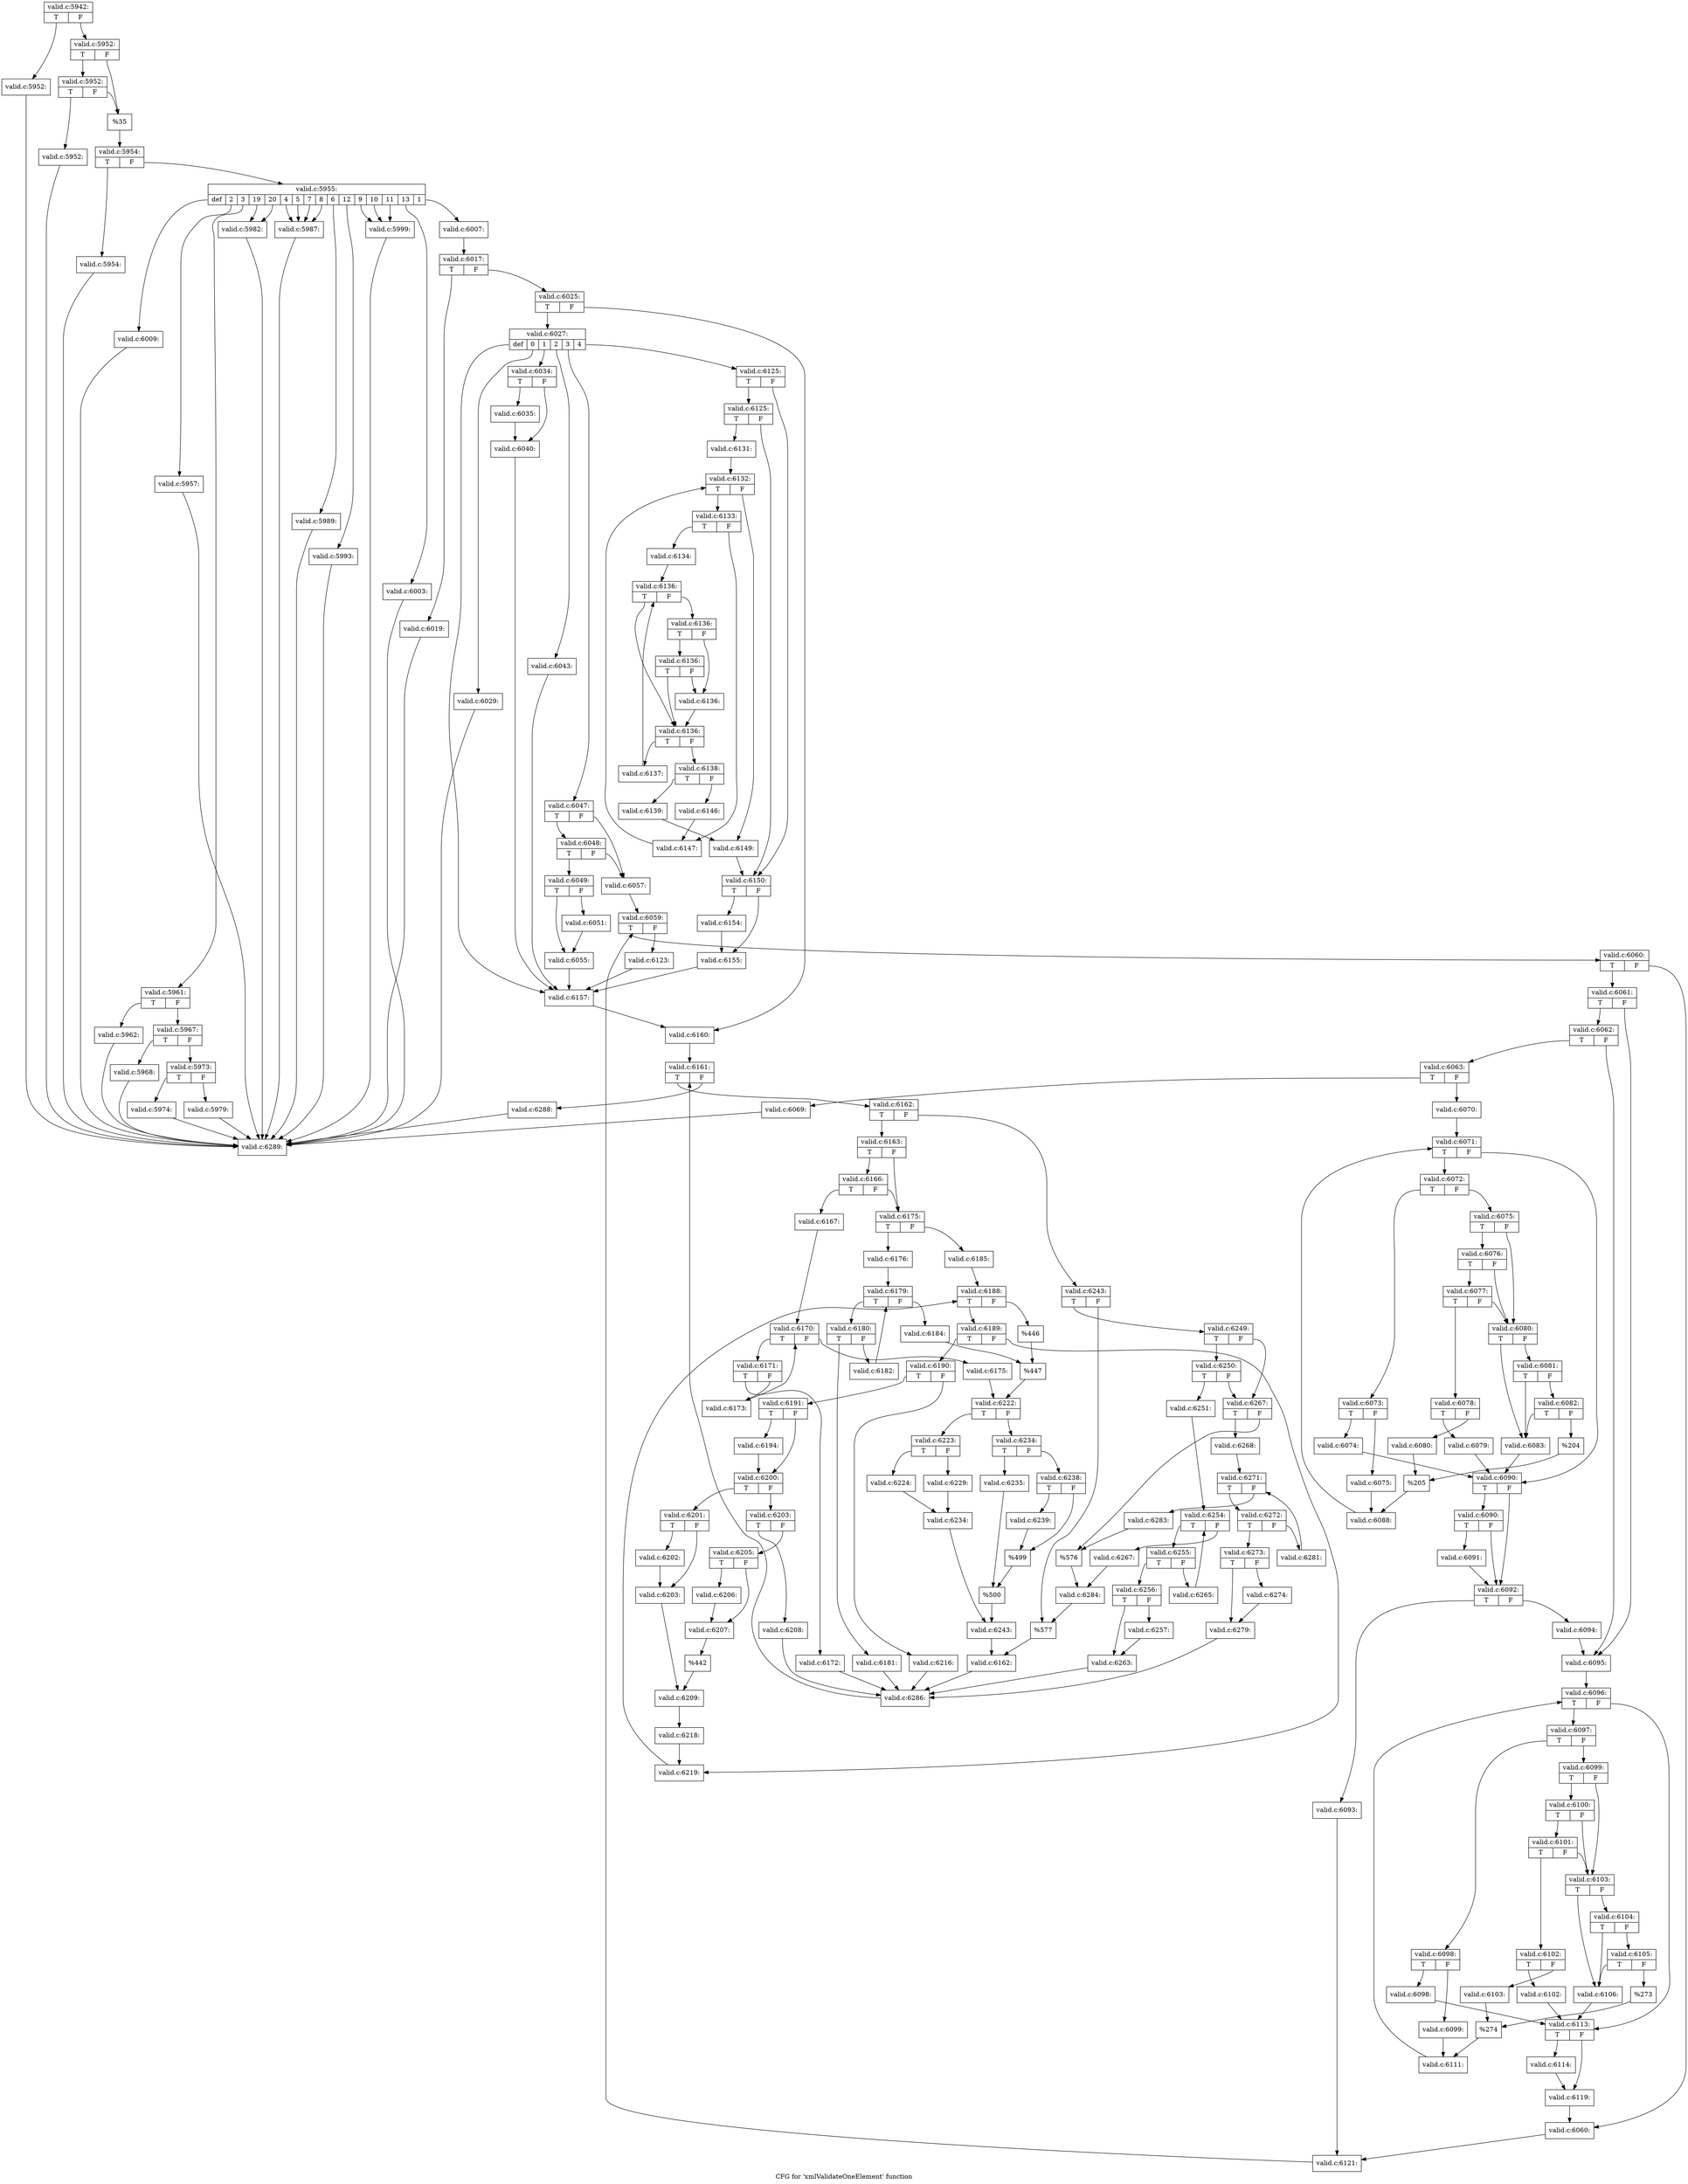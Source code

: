 digraph "CFG for 'xmlValidateOneElement' function" {
	label="CFG for 'xmlValidateOneElement' function";

	Node0x4e6c310 [shape=record,label="{valid.c:5942:|{<s0>T|<s1>F}}"];
	Node0x4e6c310:s0 -> Node0x51855f0;
	Node0x4e6c310:s1 -> Node0x5185690;
	Node0x51855f0 [shape=record,label="{valid.c:5952:}"];
	Node0x51855f0 -> Node0x5171910;
	Node0x5185690 [shape=record,label="{valid.c:5952:|{<s0>T|<s1>F}}"];
	Node0x5185690:s0 -> Node0x5185a70;
	Node0x5185690:s1 -> Node0x5185a20;
	Node0x5185a70 [shape=record,label="{valid.c:5952:|{<s0>T|<s1>F}}"];
	Node0x5185a70:s0 -> Node0x51859d0;
	Node0x5185a70:s1 -> Node0x5185a20;
	Node0x51859d0 [shape=record,label="{valid.c:5952:}"];
	Node0x51859d0 -> Node0x5171910;
	Node0x5185a20 [shape=record,label="{%35}"];
	Node0x5185a20 -> Node0x5185640;
	Node0x5185640 [shape=record,label="{valid.c:5954:|{<s0>T|<s1>F}}"];
	Node0x5185640:s0 -> Node0x5186180;
	Node0x5185640:s1 -> Node0x51861d0;
	Node0x5186180 [shape=record,label="{valid.c:5954:}"];
	Node0x5186180 -> Node0x5171910;
	Node0x51861d0 [shape=record,label="{valid.c:5955:|{<s0>def|<s1>2|<s2>3|<s3>19|<s4>20|<s5>4|<s6>5|<s7>7|<s8>8|<s9>6|<s10>12|<s11>9|<s12>10|<s13>11|<s14>13|<s15>1}}"];
	Node0x51861d0:s0 -> Node0x5186800;
	Node0x51861d0:s1 -> Node0x5186b40;
	Node0x51861d0:s2 -> Node0x5187210;
	Node0x51861d0:s3 -> Node0x51897e0;
	Node0x51861d0:s4 -> Node0x51897e0;
	Node0x51861d0:s5 -> Node0x51899a0;
	Node0x51861d0:s6 -> Node0x51899a0;
	Node0x51861d0:s7 -> Node0x51899a0;
	Node0x51861d0:s8 -> Node0x51899a0;
	Node0x51861d0:s9 -> Node0x5189b60;
	Node0x51861d0:s10 -> Node0x518a230;
	Node0x51861d0:s11 -> Node0x518a900;
	Node0x51861d0:s12 -> Node0x518a900;
	Node0x51861d0:s13 -> Node0x518a900;
	Node0x51861d0:s14 -> Node0x518b3f0;
	Node0x51861d0:s15 -> Node0x518bac0;
	Node0x5186b40 [shape=record,label="{valid.c:5957:}"];
	Node0x5186b40 -> Node0x5171910;
	Node0x5187210 [shape=record,label="{valid.c:5961:|{<s0>T|<s1>F}}"];
	Node0x5187210:s0 -> Node0x5187300;
	Node0x5187210:s1 -> Node0x5187350;
	Node0x5187300 [shape=record,label="{valid.c:5962:}"];
	Node0x5187300 -> Node0x5171910;
	Node0x5187350 [shape=record,label="{valid.c:5967:|{<s0>T|<s1>F}}"];
	Node0x5187350:s0 -> Node0x5187ef0;
	Node0x5187350:s1 -> Node0x5187f40;
	Node0x5187ef0 [shape=record,label="{valid.c:5968:}"];
	Node0x5187ef0 -> Node0x5171910;
	Node0x5187f40 [shape=record,label="{valid.c:5973:|{<s0>T|<s1>F}}"];
	Node0x5187f40:s0 -> Node0x5188ae0;
	Node0x5187f40:s1 -> Node0x5188b30;
	Node0x5188ae0 [shape=record,label="{valid.c:5974:}"];
	Node0x5188ae0 -> Node0x5171910;
	Node0x5188b30 [shape=record,label="{valid.c:5979:}"];
	Node0x5188b30 -> Node0x5171910;
	Node0x51897e0 [shape=record,label="{valid.c:5982:}"];
	Node0x51897e0 -> Node0x5171910;
	Node0x51899a0 [shape=record,label="{valid.c:5987:}"];
	Node0x51899a0 -> Node0x5171910;
	Node0x5189b60 [shape=record,label="{valid.c:5989:}"];
	Node0x5189b60 -> Node0x5171910;
	Node0x518a230 [shape=record,label="{valid.c:5993:}"];
	Node0x518a230 -> Node0x5171910;
	Node0x518a900 [shape=record,label="{valid.c:5999:}"];
	Node0x518a900 -> Node0x5171910;
	Node0x518b3f0 [shape=record,label="{valid.c:6003:}"];
	Node0x518b3f0 -> Node0x5171910;
	Node0x518bac0 [shape=record,label="{valid.c:6007:}"];
	Node0x518bac0 -> Node0x51865f0;
	Node0x5186800 [shape=record,label="{valid.c:6009:}"];
	Node0x5186800 -> Node0x5171910;
	Node0x51865f0 [shape=record,label="{valid.c:6017:|{<s0>T|<s1>F}}"];
	Node0x51865f0:s0 -> Node0x518c700;
	Node0x51865f0:s1 -> Node0x518c750;
	Node0x518c700 [shape=record,label="{valid.c:6019:}"];
	Node0x518c700 -> Node0x5171910;
	Node0x518c750 [shape=record,label="{valid.c:6025:|{<s0>T|<s1>F}}"];
	Node0x518c750:s0 -> Node0x518cbe0;
	Node0x518c750:s1 -> Node0x518cc30;
	Node0x518cbe0 [shape=record,label="{valid.c:6027:|{<s0>def|<s1>0|<s2>1|<s3>2|<s4>3|<s5>4}}"];
	Node0x518cbe0:s0 -> Node0x518d0b0;
	Node0x518cbe0:s1 -> Node0x518d5a0;
	Node0x518cbe0:s2 -> Node0x518de40;
	Node0x518cbe0:s3 -> Node0x518eaf0;
	Node0x518cbe0:s4 -> Node0x518ebd0;
	Node0x518cbe0:s5 -> Node0x519d5d0;
	Node0x518d5a0 [shape=record,label="{valid.c:6029:}"];
	Node0x518d5a0 -> Node0x5171910;
	Node0x518de40 [shape=record,label="{valid.c:6034:|{<s0>T|<s1>F}}"];
	Node0x518de40:s0 -> Node0x518df30;
	Node0x518de40:s1 -> Node0x518df80;
	Node0x518df30 [shape=record,label="{valid.c:6035:}"];
	Node0x518df30 -> Node0x518df80;
	Node0x518df80 [shape=record,label="{valid.c:6040:}"];
	Node0x518df80 -> Node0x518d0b0;
	Node0x518eaf0 [shape=record,label="{valid.c:6043:}"];
	Node0x518eaf0 -> Node0x518d0b0;
	Node0x518ebd0 [shape=record,label="{valid.c:6047:|{<s0>T|<s1>F}}"];
	Node0x518ebd0:s0 -> Node0x518ed60;
	Node0x518ebd0:s1 -> Node0x518ed10;
	Node0x518ed60 [shape=record,label="{valid.c:6048:|{<s0>T|<s1>F}}"];
	Node0x518ed60:s0 -> Node0x518ecc0;
	Node0x518ed60:s1 -> Node0x518ed10;
	Node0x518ecc0 [shape=record,label="{valid.c:6049:|{<s0>T|<s1>F}}"];
	Node0x518ecc0:s0 -> Node0x518fef0;
	Node0x518ecc0:s1 -> Node0x5119a40;
	Node0x5119a40 [shape=record,label="{valid.c:6051:}"];
	Node0x5119a40 -> Node0x518fef0;
	Node0x518fef0 [shape=record,label="{valid.c:6055:}"];
	Node0x518fef0 -> Node0x518d0b0;
	Node0x518ed10 [shape=record,label="{valid.c:6057:}"];
	Node0x518ed10 -> Node0x5190c40;
	Node0x5190c40 [shape=record,label="{valid.c:6059:|{<s0>T|<s1>F}}"];
	Node0x5190c40:s0 -> Node0x5190ff0;
	Node0x5190c40:s1 -> Node0x5190e20;
	Node0x5190ff0 [shape=record,label="{valid.c:6060:|{<s0>T|<s1>F}}"];
	Node0x5190ff0:s0 -> Node0x5191130;
	Node0x5190ff0:s1 -> Node0x5191180;
	Node0x5191130 [shape=record,label="{valid.c:6061:|{<s0>T|<s1>F}}"];
	Node0x5191130:s0 -> Node0x51917f0;
	Node0x5191130:s1 -> Node0x51917a0;
	Node0x51917f0 [shape=record,label="{valid.c:6062:|{<s0>T|<s1>F}}"];
	Node0x51917f0:s0 -> Node0x5191750;
	Node0x51917f0:s1 -> Node0x51917a0;
	Node0x5191750 [shape=record,label="{valid.c:6063:|{<s0>T|<s1>F}}"];
	Node0x5191750:s0 -> Node0x5192dc0;
	Node0x5191750:s1 -> Node0x5192e10;
	Node0x5192dc0 [shape=record,label="{valid.c:6069:}"];
	Node0x5192dc0 -> Node0x5171910;
	Node0x5192e10 [shape=record,label="{valid.c:6070:}"];
	Node0x5192e10 -> Node0x51934d0;
	Node0x51934d0 [shape=record,label="{valid.c:6071:|{<s0>T|<s1>F}}"];
	Node0x51934d0:s0 -> Node0x5193880;
	Node0x51934d0:s1 -> Node0x51936b0;
	Node0x5193880 [shape=record,label="{valid.c:6072:|{<s0>T|<s1>F}}"];
	Node0x5193880:s0 -> Node0x51939c0;
	Node0x5193880:s1 -> Node0x5193a60;
	Node0x51939c0 [shape=record,label="{valid.c:6073:|{<s0>T|<s1>F}}"];
	Node0x51939c0:s0 -> Node0x5193df0;
	Node0x51939c0:s1 -> Node0x5193e40;
	Node0x5193df0 [shape=record,label="{valid.c:6074:}"];
	Node0x5193df0 -> Node0x51936b0;
	Node0x5193e40 [shape=record,label="{valid.c:6075:}"];
	Node0x5193e40 -> Node0x5193a10;
	Node0x5193a60 [shape=record,label="{valid.c:6075:|{<s0>T|<s1>F}}"];
	Node0x5193a60:s0 -> Node0x51945e0;
	Node0x5193a60:s1 -> Node0x5194510;
	Node0x51945e0 [shape=record,label="{valid.c:6076:|{<s0>T|<s1>F}}"];
	Node0x51945e0:s0 -> Node0x5194560;
	Node0x51945e0:s1 -> Node0x5194510;
	Node0x5194560 [shape=record,label="{valid.c:6077:|{<s0>T|<s1>F}}"];
	Node0x5194560:s0 -> Node0x5194470;
	Node0x5194560:s1 -> Node0x5194510;
	Node0x5194470 [shape=record,label="{valid.c:6078:|{<s0>T|<s1>F}}"];
	Node0x5194470:s0 -> Node0x5195210;
	Node0x5194470:s1 -> Node0x5195260;
	Node0x5195210 [shape=record,label="{valid.c:6079:}"];
	Node0x5195210 -> Node0x51936b0;
	Node0x5195260 [shape=record,label="{valid.c:6080:}"];
	Node0x5195260 -> Node0x51944c0;
	Node0x5194510 [shape=record,label="{valid.c:6080:|{<s0>T|<s1>F}}"];
	Node0x5194510:s0 -> Node0x51959c0;
	Node0x5194510:s1 -> Node0x5195ae0;
	Node0x5195ae0 [shape=record,label="{valid.c:6081:|{<s0>T|<s1>F}}"];
	Node0x5195ae0:s0 -> Node0x51959c0;
	Node0x5195ae0:s1 -> Node0x5195a60;
	Node0x5195a60 [shape=record,label="{valid.c:6082:|{<s0>T|<s1>F}}"];
	Node0x5195a60:s0 -> Node0x51959c0;
	Node0x5195a60:s1 -> Node0x5195a10;
	Node0x51959c0 [shape=record,label="{valid.c:6083:}"];
	Node0x51959c0 -> Node0x51936b0;
	Node0x5195a10 [shape=record,label="{%204}"];
	Node0x5195a10 -> Node0x51944c0;
	Node0x51944c0 [shape=record,label="{%205}"];
	Node0x51944c0 -> Node0x5193a10;
	Node0x5193a10 [shape=record,label="{valid.c:6088:}"];
	Node0x5193a10 -> Node0x51934d0;
	Node0x51936b0 [shape=record,label="{valid.c:6090:|{<s0>T|<s1>F}}"];
	Node0x51936b0:s0 -> Node0x5197050;
	Node0x51936b0:s1 -> Node0x5197000;
	Node0x5197050 [shape=record,label="{valid.c:6090:|{<s0>T|<s1>F}}"];
	Node0x5197050:s0 -> Node0x5196fb0;
	Node0x5197050:s1 -> Node0x5197000;
	Node0x5196fb0 [shape=record,label="{valid.c:6091:}"];
	Node0x5196fb0 -> Node0x5197000;
	Node0x5197000 [shape=record,label="{valid.c:6092:|{<s0>T|<s1>F}}"];
	Node0x5197000:s0 -> Node0x5197a10;
	Node0x5197000:s1 -> Node0x5197a60;
	Node0x5197a10 [shape=record,label="{valid.c:6093:}"];
	Node0x5197a10 -> Node0x5197c50;
	Node0x5197a60 [shape=record,label="{valid.c:6094:}"];
	Node0x5197a60 -> Node0x51917a0;
	Node0x51917a0 [shape=record,label="{valid.c:6095:}"];
	Node0x51917a0 -> Node0x51989d0;
	Node0x51989d0 [shape=record,label="{valid.c:6096:|{<s0>T|<s1>F}}"];
	Node0x51989d0:s0 -> Node0x5198dc0;
	Node0x51989d0:s1 -> Node0x5198bf0;
	Node0x5198dc0 [shape=record,label="{valid.c:6097:|{<s0>T|<s1>F}}"];
	Node0x5198dc0:s0 -> Node0x5198f80;
	Node0x5198dc0:s1 -> Node0x5199020;
	Node0x5198f80 [shape=record,label="{valid.c:6098:|{<s0>T|<s1>F}}"];
	Node0x5198f80:s0 -> Node0x5199430;
	Node0x5198f80:s1 -> Node0x5199480;
	Node0x5199430 [shape=record,label="{valid.c:6098:}"];
	Node0x5199430 -> Node0x5198bf0;
	Node0x5199480 [shape=record,label="{valid.c:6099:}"];
	Node0x5199480 -> Node0x5198fd0;
	Node0x5199020 [shape=record,label="{valid.c:6099:|{<s0>T|<s1>F}}"];
	Node0x5199020:s0 -> Node0x5199c60;
	Node0x5199020:s1 -> Node0x5199b90;
	Node0x5199c60 [shape=record,label="{valid.c:6100:|{<s0>T|<s1>F}}"];
	Node0x5199c60:s0 -> Node0x5199be0;
	Node0x5199c60:s1 -> Node0x5199b90;
	Node0x5199be0 [shape=record,label="{valid.c:6101:|{<s0>T|<s1>F}}"];
	Node0x5199be0:s0 -> Node0x5199af0;
	Node0x5199be0:s1 -> Node0x5199b90;
	Node0x5199af0 [shape=record,label="{valid.c:6102:|{<s0>T|<s1>F}}"];
	Node0x5199af0:s0 -> Node0x519a910;
	Node0x5199af0:s1 -> Node0x519a960;
	Node0x519a910 [shape=record,label="{valid.c:6102:}"];
	Node0x519a910 -> Node0x5198bf0;
	Node0x519a960 [shape=record,label="{valid.c:6103:}"];
	Node0x519a960 -> Node0x5199b40;
	Node0x5199b90 [shape=record,label="{valid.c:6103:|{<s0>T|<s1>F}}"];
	Node0x5199b90:s0 -> Node0x519b100;
	Node0x5199b90:s1 -> Node0x519b220;
	Node0x519b220 [shape=record,label="{valid.c:6104:|{<s0>T|<s1>F}}"];
	Node0x519b220:s0 -> Node0x519b100;
	Node0x519b220:s1 -> Node0x519b1a0;
	Node0x519b1a0 [shape=record,label="{valid.c:6105:|{<s0>T|<s1>F}}"];
	Node0x519b1a0:s0 -> Node0x519b100;
	Node0x519b1a0:s1 -> Node0x519b150;
	Node0x519b100 [shape=record,label="{valid.c:6106:}"];
	Node0x519b100 -> Node0x5198bf0;
	Node0x519b150 [shape=record,label="{%273}"];
	Node0x519b150 -> Node0x5199b40;
	Node0x5199b40 [shape=record,label="{%274}"];
	Node0x5199b40 -> Node0x5198fd0;
	Node0x5198fd0 [shape=record,label="{valid.c:6111:}"];
	Node0x5198fd0 -> Node0x51989d0;
	Node0x5198bf0 [shape=record,label="{valid.c:6113:|{<s0>T|<s1>F}}"];
	Node0x5198bf0:s0 -> Node0x519c660;
	Node0x5198bf0:s1 -> Node0x519c6b0;
	Node0x519c660 [shape=record,label="{valid.c:6114:}"];
	Node0x519c660 -> Node0x519c6b0;
	Node0x519c6b0 [shape=record,label="{valid.c:6119:}"];
	Node0x519c6b0 -> Node0x5191180;
	Node0x5191180 [shape=record,label="{valid.c:6060:}"];
	Node0x5191180 -> Node0x5197c50;
	Node0x5197c50 [shape=record,label="{valid.c:6121:}"];
	Node0x5197c50 -> Node0x5190c40;
	Node0x5190e20 [shape=record,label="{valid.c:6123:}"];
	Node0x5190e20 -> Node0x518d0b0;
	Node0x519d5d0 [shape=record,label="{valid.c:6125:|{<s0>T|<s1>F}}"];
	Node0x519d5d0:s0 -> Node0x519d760;
	Node0x519d5d0:s1 -> Node0x519d710;
	Node0x519d760 [shape=record,label="{valid.c:6125:|{<s0>T|<s1>F}}"];
	Node0x519d760:s0 -> Node0x519d6c0;
	Node0x519d760:s1 -> Node0x519d710;
	Node0x519d6c0 [shape=record,label="{valid.c:6131:}"];
	Node0x519d6c0 -> Node0x519e050;
	Node0x519e050 [shape=record,label="{valid.c:6132:|{<s0>T|<s1>F}}"];
	Node0x519e050:s0 -> Node0x519e440;
	Node0x519e050:s1 -> Node0x519e270;
	Node0x519e440 [shape=record,label="{valid.c:6133:|{<s0>T|<s1>F}}"];
	Node0x519e440:s0 -> Node0x519e600;
	Node0x519e440:s1 -> Node0x519e650;
	Node0x519e600 [shape=record,label="{valid.c:6134:}"];
	Node0x519e600 -> Node0x519eea0;
	Node0x519eea0 [shape=record,label="{valid.c:6136:|{<s0>T|<s1>F}}"];
	Node0x519eea0:s0 -> Node0x519f140;
	Node0x519eea0:s1 -> Node0x519f1e0;
	Node0x519f1e0 [shape=record,label="{valid.c:6136:|{<s0>T|<s1>F}}"];
	Node0x519f1e0:s0 -> Node0x519f440;
	Node0x519f1e0:s1 -> Node0x519f190;
	Node0x519f440 [shape=record,label="{valid.c:6136:|{<s0>T|<s1>F}}"];
	Node0x519f440:s0 -> Node0x519f140;
	Node0x519f440:s1 -> Node0x519f190;
	Node0x519f190 [shape=record,label="{valid.c:6136:}"];
	Node0x519f190 -> Node0x519f140;
	Node0x519f140 [shape=record,label="{valid.c:6136:|{<s0>T|<s1>F}}"];
	Node0x519f140:s0 -> Node0x519f870;
	Node0x519f140:s1 -> Node0x519f0c0;
	Node0x519f870 [shape=record,label="{valid.c:6137:}"];
	Node0x519f870 -> Node0x519eea0;
	Node0x519f0c0 [shape=record,label="{valid.c:6138:|{<s0>T|<s1>F}}"];
	Node0x519f0c0:s0 -> Node0x519fe60;
	Node0x519f0c0:s1 -> Node0x519feb0;
	Node0x519fe60 [shape=record,label="{valid.c:6139:}"];
	Node0x519fe60 -> Node0x519e270;
	Node0x519feb0 [shape=record,label="{valid.c:6146:}"];
	Node0x519feb0 -> Node0x519e650;
	Node0x519e650 [shape=record,label="{valid.c:6147:}"];
	Node0x519e650 -> Node0x519e050;
	Node0x519e270 [shape=record,label="{valid.c:6149:}"];
	Node0x519e270 -> Node0x519d710;
	Node0x519d710 [shape=record,label="{valid.c:6150:|{<s0>T|<s1>F}}"];
	Node0x519d710:s0 -> Node0x51a1fd0;
	Node0x519d710:s1 -> Node0x51a2300;
	Node0x51a1fd0 [shape=record,label="{valid.c:6154:}"];
	Node0x51a1fd0 -> Node0x51a2300;
	Node0x51a2300 [shape=record,label="{valid.c:6155:}"];
	Node0x51a2300 -> Node0x518d0b0;
	Node0x518d0b0 [shape=record,label="{valid.c:6157:}"];
	Node0x518d0b0 -> Node0x518cc30;
	Node0x518cc30 [shape=record,label="{valid.c:6160:}"];
	Node0x518cc30 -> Node0x518d260;
	Node0x518d260 [shape=record,label="{valid.c:6161:|{<s0>T|<s1>F}}"];
	Node0x518d260:s0 -> Node0x51a2f50;
	Node0x518d260:s1 -> Node0x51a2d80;
	Node0x51a2f50 [shape=record,label="{valid.c:6162:|{<s0>T|<s1>F}}"];
	Node0x51a2f50:s0 -> Node0x51a3090;
	Node0x51a2f50:s1 -> Node0x51a3130;
	Node0x51a3090 [shape=record,label="{valid.c:6163:|{<s0>T|<s1>F}}"];
	Node0x51a3090:s0 -> Node0x51a3960;
	Node0x51a3090:s1 -> Node0x51a3910;
	Node0x51a3960 [shape=record,label="{valid.c:6166:|{<s0>T|<s1>F}}"];
	Node0x51a3960:s0 -> Node0x51a3870;
	Node0x51a3960:s1 -> Node0x51a3910;
	Node0x51a3870 [shape=record,label="{valid.c:6167:}"];
	Node0x51a3870 -> Node0x51a4680;
	Node0x51a4680 [shape=record,label="{valid.c:6170:|{<s0>T|<s1>F}}"];
	Node0x51a4680:s0 -> Node0x51a4a30;
	Node0x51a4680:s1 -> Node0x51a4860;
	Node0x51a4a30 [shape=record,label="{valid.c:6171:|{<s0>T|<s1>F}}"];
	Node0x51a4a30:s0 -> Node0x51a4b70;
	Node0x51a4a30:s1 -> Node0x51a4bc0;
	Node0x51a4b70 [shape=record,label="{valid.c:6172:}"];
	Node0x51a4b70 -> Node0x51a4ef0;
	Node0x51a4bc0 [shape=record,label="{valid.c:6173:}"];
	Node0x51a4bc0 -> Node0x51a4680;
	Node0x51a4860 [shape=record,label="{valid.c:6175:}"];
	Node0x51a4860 -> Node0x51a38c0;
	Node0x51a3910 [shape=record,label="{valid.c:6175:|{<s0>T|<s1>F}}"];
	Node0x51a3910:s0 -> Node0x51a53c0;
	Node0x51a3910:s1 -> Node0x51a5460;
	Node0x51a53c0 [shape=record,label="{valid.c:6176:}"];
	Node0x51a53c0 -> Node0x51a5e80;
	Node0x51a5e80 [shape=record,label="{valid.c:6179:|{<s0>T|<s1>F}}"];
	Node0x51a5e80:s0 -> Node0x51a6230;
	Node0x51a5e80:s1 -> Node0x51a6060;
	Node0x51a6230 [shape=record,label="{valid.c:6180:|{<s0>T|<s1>F}}"];
	Node0x51a6230:s0 -> Node0x51a6370;
	Node0x51a6230:s1 -> Node0x51a63c0;
	Node0x51a6370 [shape=record,label="{valid.c:6181:}"];
	Node0x51a6370 -> Node0x51a4ef0;
	Node0x51a63c0 [shape=record,label="{valid.c:6182:}"];
	Node0x51a63c0 -> Node0x51a5e80;
	Node0x51a6060 [shape=record,label="{valid.c:6184:}"];
	Node0x51a6060 -> Node0x51a5410;
	Node0x51a5460 [shape=record,label="{valid.c:6185:}"];
	Node0x51a5460 -> Node0x51a7190;
	Node0x51a7190 [shape=record,label="{valid.c:6188:|{<s0>T|<s1>F}}"];
	Node0x51a7190:s0 -> Node0x51a7580;
	Node0x51a7190:s1 -> Node0x51a73b0;
	Node0x51a7580 [shape=record,label="{valid.c:6189:|{<s0>T|<s1>F}}"];
	Node0x51a7580:s0 -> Node0x51a7740;
	Node0x51a7580:s1 -> Node0x51a7790;
	Node0x51a7740 [shape=record,label="{valid.c:6190:|{<s0>T|<s1>F}}"];
	Node0x51a7740:s0 -> Node0x51a7d70;
	Node0x51a7740:s1 -> Node0x51a7e10;
	Node0x51a7d70 [shape=record,label="{valid.c:6191:|{<s0>T|<s1>F}}"];
	Node0x51a7d70:s0 -> Node0x51a87b0;
	Node0x51a7d70:s1 -> Node0x51a8800;
	Node0x51a87b0 [shape=record,label="{valid.c:6194:}"];
	Node0x51a87b0 -> Node0x51a8800;
	Node0x51a8800 [shape=record,label="{valid.c:6200:|{<s0>T|<s1>F}}"];
	Node0x51a8800:s0 -> Node0x51a8e20;
	Node0x51a8800:s1 -> Node0x51a8ec0;
	Node0x51a8e20 [shape=record,label="{valid.c:6201:|{<s0>T|<s1>F}}"];
	Node0x51a8e20:s0 -> Node0x51a9280;
	Node0x51a8e20:s1 -> Node0x51a92d0;
	Node0x51a9280 [shape=record,label="{valid.c:6202:}"];
	Node0x51a9280 -> Node0x51a92d0;
	Node0x51a92d0 [shape=record,label="{valid.c:6203:}"];
	Node0x51a92d0 -> Node0x51a8e70;
	Node0x51a8ec0 [shape=record,label="{valid.c:6203:|{<s0>T|<s1>F}}"];
	Node0x51a8ec0:s0 -> Node0x51a9860;
	Node0x51a8ec0:s1 -> Node0x51a97c0;
	Node0x51a97c0 [shape=record,label="{valid.c:6205:|{<s0>T|<s1>F}}"];
	Node0x51a97c0:s0 -> Node0x51a9f20;
	Node0x51a97c0:s1 -> Node0x51a9f70;
	Node0x51a9f20 [shape=record,label="{valid.c:6206:}"];
	Node0x51a9f20 -> Node0x51a9f70;
	Node0x51a9f70 [shape=record,label="{valid.c:6207:}"];
	Node0x51a9f70 -> Node0x51a9810;
	Node0x51a9860 [shape=record,label="{valid.c:6208:}"];
	Node0x51a9860 -> Node0x51a4ef0;
	Node0x51a9810 [shape=record,label="{%442}"];
	Node0x51a9810 -> Node0x51a8e70;
	Node0x51a8e70 [shape=record,label="{valid.c:6209:}"];
	Node0x51a8e70 -> Node0x51a7dc0;
	Node0x51a7e10 [shape=record,label="{valid.c:6216:}"];
	Node0x51a7e10 -> Node0x51a4ef0;
	Node0x51a7dc0 [shape=record,label="{valid.c:6218:}"];
	Node0x51a7dc0 -> Node0x51a7790;
	Node0x51a7790 [shape=record,label="{valid.c:6219:}"];
	Node0x51a7790 -> Node0x51a7190;
	Node0x51a73b0 [shape=record,label="{%446}"];
	Node0x51a73b0 -> Node0x51a5410;
	Node0x51a5410 [shape=record,label="{%447}"];
	Node0x51a5410 -> Node0x51a38c0;
	Node0x51a38c0 [shape=record,label="{valid.c:6222:|{<s0>T|<s1>F}}"];
	Node0x51a38c0:s0 -> Node0x51aaec0;
	Node0x51a38c0:s1 -> Node0x51aaf60;
	Node0x51aaec0 [shape=record,label="{valid.c:6223:|{<s0>T|<s1>F}}"];
	Node0x51aaec0:s0 -> Node0x51ab350;
	Node0x51aaec0:s1 -> Node0x51ab3f0;
	Node0x51ab350 [shape=record,label="{valid.c:6224:}"];
	Node0x51ab350 -> Node0x51ab3a0;
	Node0x51ab3f0 [shape=record,label="{valid.c:6229:}"];
	Node0x51ab3f0 -> Node0x51ab3a0;
	Node0x51ab3a0 [shape=record,label="{valid.c:6234:}"];
	Node0x51ab3a0 -> Node0x51aaf10;
	Node0x51aaf60 [shape=record,label="{valid.c:6234:|{<s0>T|<s1>F}}"];
	Node0x51aaf60:s0 -> Node0x51acf70;
	Node0x51aaf60:s1 -> Node0x51ad010;
	Node0x51acf70 [shape=record,label="{valid.c:6235:}"];
	Node0x51acf70 -> Node0x51acfc0;
	Node0x51ad010 [shape=record,label="{valid.c:6238:|{<s0>T|<s1>F}}"];
	Node0x51ad010:s0 -> Node0x51ade40;
	Node0x51ad010:s1 -> Node0x51ade90;
	Node0x51ade40 [shape=record,label="{valid.c:6239:}"];
	Node0x51ade40 -> Node0x51ade90;
	Node0x51ade90 [shape=record,label="{%499}"];
	Node0x51ade90 -> Node0x51acfc0;
	Node0x51acfc0 [shape=record,label="{%500}"];
	Node0x51acfc0 -> Node0x51aaf10;
	Node0x51aaf10 [shape=record,label="{valid.c:6243:}"];
	Node0x51aaf10 -> Node0x51a30e0;
	Node0x51a3130 [shape=record,label="{valid.c:6243:|{<s0>T|<s1>F}}"];
	Node0x51a3130:s0 -> Node0x51aeee0;
	Node0x51a3130:s1 -> Node0x51aef30;
	Node0x51aeee0 [shape=record,label="{valid.c:6249:|{<s0>T|<s1>F}}"];
	Node0x51aeee0:s0 -> Node0x51af510;
	Node0x51aeee0:s1 -> Node0x51af4c0;
	Node0x51af510 [shape=record,label="{valid.c:6250:|{<s0>T|<s1>F}}"];
	Node0x51af510:s0 -> Node0x51af420;
	Node0x51af510:s1 -> Node0x51af4c0;
	Node0x51af420 [shape=record,label="{valid.c:6251:}"];
	Node0x51af420 -> Node0x51b0270;
	Node0x51b0270 [shape=record,label="{valid.c:6254:|{<s0>T|<s1>F}}"];
	Node0x51b0270:s0 -> Node0x51b0660;
	Node0x51b0270:s1 -> Node0x51b0490;
	Node0x51b0660 [shape=record,label="{valid.c:6255:|{<s0>T|<s1>F}}"];
	Node0x51b0660:s0 -> Node0x51b0820;
	Node0x51b0660:s1 -> Node0x51b0870;
	Node0x51b0820 [shape=record,label="{valid.c:6256:|{<s0>T|<s1>F}}"];
	Node0x51b0820:s0 -> Node0x51b0cd0;
	Node0x51b0820:s1 -> Node0x51b0c80;
	Node0x51b0c80 [shape=record,label="{valid.c:6257:}"];
	Node0x51b0c80 -> Node0x51b0cd0;
	Node0x51b0cd0 [shape=record,label="{valid.c:6263:}"];
	Node0x51b0cd0 -> Node0x51a4ef0;
	Node0x51b0870 [shape=record,label="{valid.c:6265:}"];
	Node0x51b0870 -> Node0x51b0270;
	Node0x51b0490 [shape=record,label="{valid.c:6267:}"];
	Node0x51b0490 -> Node0x51af470;
	Node0x51af4c0 [shape=record,label="{valid.c:6267:|{<s0>T|<s1>F}}"];
	Node0x51af4c0:s0 -> Node0x51b2190;
	Node0x51af4c0:s1 -> Node0x51b21e0;
	Node0x51b2190 [shape=record,label="{valid.c:6268:}"];
	Node0x51b2190 -> Node0x51b2c40;
	Node0x51b2c40 [shape=record,label="{valid.c:6271:|{<s0>T|<s1>F}}"];
	Node0x51b2c40:s0 -> Node0x51b3030;
	Node0x51b2c40:s1 -> Node0x51b2e60;
	Node0x51b3030 [shape=record,label="{valid.c:6272:|{<s0>T|<s1>F}}"];
	Node0x51b3030:s0 -> Node0x51b31f0;
	Node0x51b3030:s1 -> Node0x51b3240;
	Node0x51b31f0 [shape=record,label="{valid.c:6273:|{<s0>T|<s1>F}}"];
	Node0x51b31f0:s0 -> Node0x51b3870;
	Node0x51b31f0:s1 -> Node0x51b3820;
	Node0x51b3820 [shape=record,label="{valid.c:6274:}"];
	Node0x51b3820 -> Node0x51b3870;
	Node0x51b3870 [shape=record,label="{valid.c:6279:}"];
	Node0x51b3870 -> Node0x51a4ef0;
	Node0x51b3240 [shape=record,label="{valid.c:6281:}"];
	Node0x51b3240 -> Node0x51b2c40;
	Node0x51b2e60 [shape=record,label="{valid.c:6283:}"];
	Node0x51b2e60 -> Node0x51b21e0;
	Node0x51b21e0 [shape=record,label="{%576}"];
	Node0x51b21e0 -> Node0x51af470;
	Node0x51af470 [shape=record,label="{valid.c:6284:}"];
	Node0x51af470 -> Node0x51aef30;
	Node0x51aef30 [shape=record,label="{%577}"];
	Node0x51aef30 -> Node0x51a30e0;
	Node0x51a30e0 [shape=record,label="{valid.c:6162:}"];
	Node0x51a30e0 -> Node0x51a4ef0;
	Node0x51a4ef0 [shape=record,label="{valid.c:6286:}"];
	Node0x51a4ef0 -> Node0x518d260;
	Node0x51a2d80 [shape=record,label="{valid.c:6288:}"];
	Node0x51a2d80 -> Node0x5171910;
	Node0x5171910 [shape=record,label="{valid.c:6289:}"];
}
